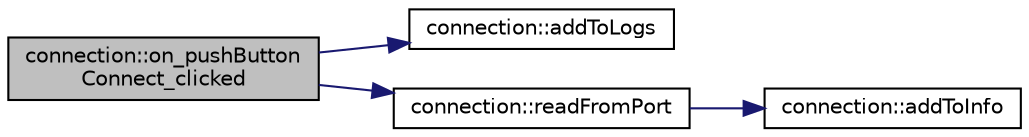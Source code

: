 digraph "connection::on_pushButtonConnect_clicked"
{
 // LATEX_PDF_SIZE
  edge [fontname="Helvetica",fontsize="10",labelfontname="Helvetica",labelfontsize="10"];
  node [fontname="Helvetica",fontsize="10",shape=record];
  rankdir="LR";
  Node1 [label="connection::on_pushButton\lConnect_clicked",height=0.2,width=0.4,color="black", fillcolor="grey75", style="filled", fontcolor="black",tooltip="Slot dla przycisku \"Connect\". Podłącza się do wybranego portu pokazanego w liście comboBox obok."];
  Node1 -> Node2 [color="midnightblue",fontsize="10",style="solid",fontname="Helvetica"];
  Node2 [label="connection::addToLogs",height=0.2,width=0.4,color="black", fillcolor="white", style="filled",URL="$classconnection.html#a9d7bcdd6c199f10ad388395f67df492f",tooltip="Funkcja wysyła wiadomość do okna z logami."];
  Node1 -> Node3 [color="midnightblue",fontsize="10",style="solid",fontname="Helvetica"];
  Node3 [label="connection::readFromPort",height=0.2,width=0.4,color="black", fillcolor="white", style="filled",URL="$classconnection.html#a3a7545a2881da274109499f35800ccd3",tooltip="Odczytuje dane przychodzące z mikrokontrolera poprzez komunikację UART."];
  Node3 -> Node4 [color="midnightblue",fontsize="10",style="solid",fontname="Helvetica"];
  Node4 [label="connection::addToInfo",height=0.2,width=0.4,color="black", fillcolor="white", style="filled",URL="$classconnection.html#aa1d06c8ee8e15217b1331ab1fe4f087d",tooltip="Funkcja wysyła wiadomość do okna z wiadomościami."];
}
